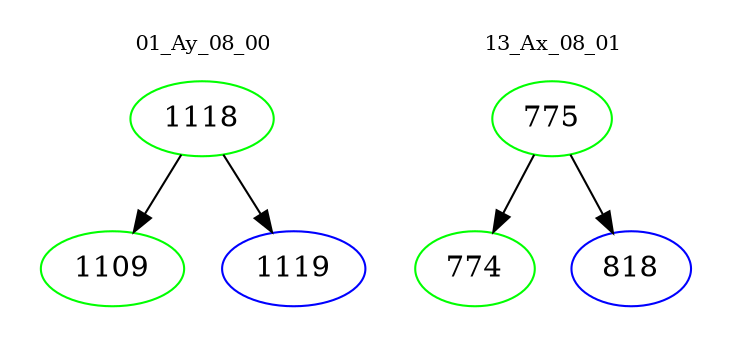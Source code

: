 digraph{
subgraph cluster_0 {
color = white
label = "01_Ay_08_00";
fontsize=10;
T0_1118 [label="1118", color="green"]
T0_1118 -> T0_1109 [color="black"]
T0_1109 [label="1109", color="green"]
T0_1118 -> T0_1119 [color="black"]
T0_1119 [label="1119", color="blue"]
}
subgraph cluster_1 {
color = white
label = "13_Ax_08_01";
fontsize=10;
T1_775 [label="775", color="green"]
T1_775 -> T1_774 [color="black"]
T1_774 [label="774", color="green"]
T1_775 -> T1_818 [color="black"]
T1_818 [label="818", color="blue"]
}
}
